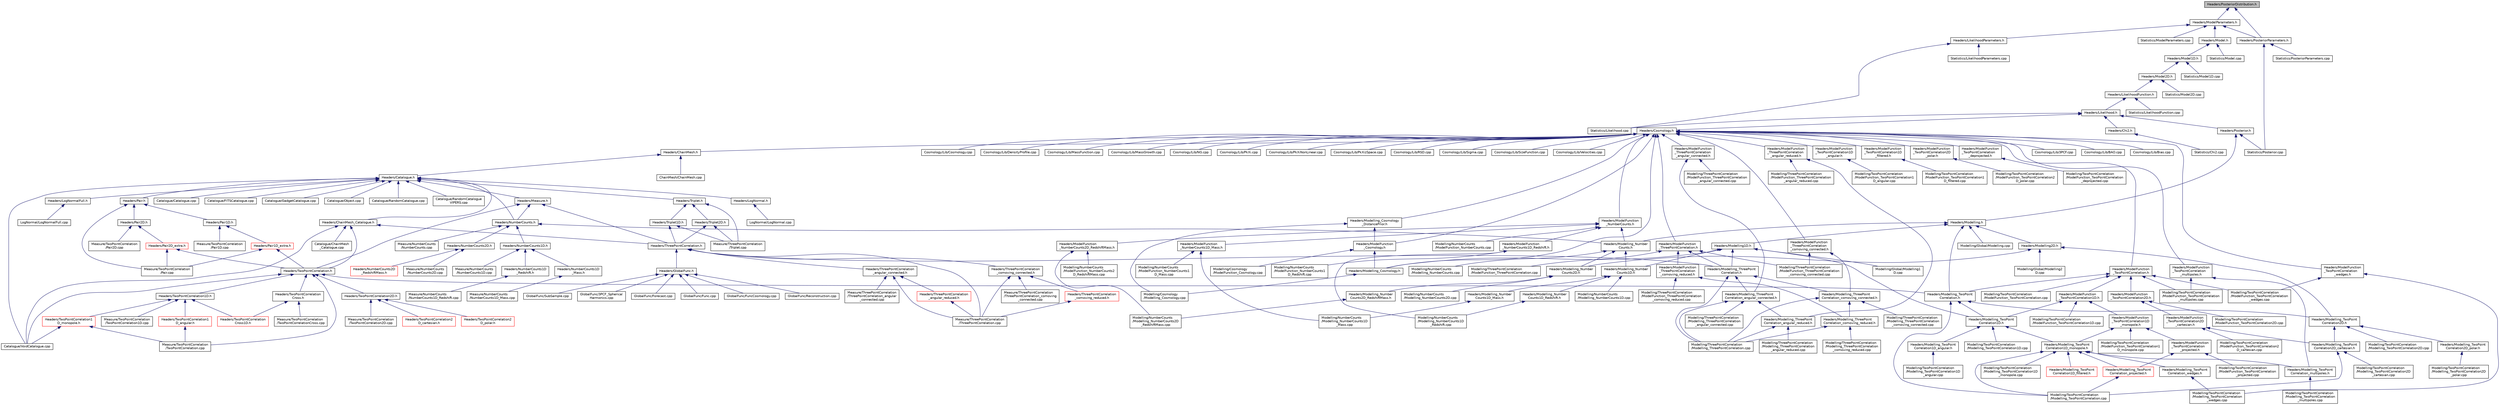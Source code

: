 digraph "Headers/PosteriorDistribution.h"
{
  edge [fontname="Helvetica",fontsize="10",labelfontname="Helvetica",labelfontsize="10"];
  node [fontname="Helvetica",fontsize="10",shape=record];
  Node38 [label="Headers/PosteriorDistribution.h",height=0.2,width=0.4,color="black", fillcolor="grey75", style="filled", fontcolor="black"];
  Node38 -> Node39 [dir="back",color="midnightblue",fontsize="10",style="solid",fontname="Helvetica"];
  Node39 [label="Headers/ModelParameters.h",height=0.2,width=0.4,color="black", fillcolor="white", style="filled",URL="$dc/d6a/ModelParameters_8h.html",tooltip="The class ModelParameters. "];
  Node39 -> Node40 [dir="back",color="midnightblue",fontsize="10",style="solid",fontname="Helvetica"];
  Node40 [label="Headers/Model.h",height=0.2,width=0.4,color="black", fillcolor="white", style="filled",URL="$d3/d5a/Model_8h.html",tooltip="The class Model. "];
  Node40 -> Node41 [dir="back",color="midnightblue",fontsize="10",style="solid",fontname="Helvetica"];
  Node41 [label="Headers/Model1D.h",height=0.2,width=0.4,color="black", fillcolor="white", style="filled",URL="$d9/d12/Model1D_8h.html",tooltip="The class Model1D. "];
  Node41 -> Node42 [dir="back",color="midnightblue",fontsize="10",style="solid",fontname="Helvetica"];
  Node42 [label="Headers/Model2D.h",height=0.2,width=0.4,color="black", fillcolor="white", style="filled",URL="$d7/de6/Model2D_8h.html",tooltip="The class Model2D. "];
  Node42 -> Node43 [dir="back",color="midnightblue",fontsize="10",style="solid",fontname="Helvetica"];
  Node43 [label="Headers/LikelihoodFunction.h",height=0.2,width=0.4,color="black", fillcolor="white", style="filled",URL="$dd/ded/LikelihoodFunction_8h.html",tooltip="Likelihood function. "];
  Node43 -> Node44 [dir="back",color="midnightblue",fontsize="10",style="solid",fontname="Helvetica"];
  Node44 [label="Headers/Likelihood.h",height=0.2,width=0.4,color="black", fillcolor="white", style="filled",URL="$db/dd8/Likelihood_8h.html",tooltip="The class Likelihood. "];
  Node44 -> Node45 [dir="back",color="midnightblue",fontsize="10",style="solid",fontname="Helvetica"];
  Node45 [label="Headers/Cosmology.h",height=0.2,width=0.4,color="black", fillcolor="white", style="filled",URL="$da/dd2/Cosmology_8h.html",tooltip="The class Cosmology. "];
  Node45 -> Node46 [dir="back",color="midnightblue",fontsize="10",style="solid",fontname="Helvetica"];
  Node46 [label="Cosmology/Lib/3PCF.cpp",height=0.2,width=0.4,color="black", fillcolor="white", style="filled",URL="$d4/d2d/3PCF_8cpp.html",tooltip="Methods of the class Cosmology used to model two-point statistics. "];
  Node45 -> Node47 [dir="back",color="midnightblue",fontsize="10",style="solid",fontname="Helvetica"];
  Node47 [label="Cosmology/Lib/BAO.cpp",height=0.2,width=0.4,color="black", fillcolor="white", style="filled",URL="$de/d2d/BAO_8cpp.html",tooltip="Methods of the class Cosmology used to model the BAO. "];
  Node45 -> Node48 [dir="back",color="midnightblue",fontsize="10",style="solid",fontname="Helvetica"];
  Node48 [label="Cosmology/Lib/Bias.cpp",height=0.2,width=0.4,color="black", fillcolor="white", style="filled",URL="$d1/ddc/Bias_8cpp.html",tooltip="Methods of the class Cosmology used to model the bias. "];
  Node45 -> Node49 [dir="back",color="midnightblue",fontsize="10",style="solid",fontname="Helvetica"];
  Node49 [label="Cosmology/Lib/Cosmology.cpp",height=0.2,width=0.4,color="black", fillcolor="white", style="filled",URL="$d1/d67/Cosmology_8cpp.html",tooltip="Generic methods of the class Cosmology. "];
  Node45 -> Node50 [dir="back",color="midnightblue",fontsize="10",style="solid",fontname="Helvetica"];
  Node50 [label="Cosmology/Lib/DensityProfile.cpp",height=0.2,width=0.4,color="black", fillcolor="white", style="filled",URL="$d2/d42/DensityProfile_8cpp.html",tooltip="Methods of the class Cosmology used to model the halo density profile. "];
  Node45 -> Node51 [dir="back",color="midnightblue",fontsize="10",style="solid",fontname="Helvetica"];
  Node51 [label="Cosmology/Lib/MassFunction.cpp",height=0.2,width=0.4,color="black", fillcolor="white", style="filled",URL="$d8/d15/MassFunction_8cpp.html",tooltip="Methods of the class Cosmology used to model the mass function. "];
  Node45 -> Node52 [dir="back",color="midnightblue",fontsize="10",style="solid",fontname="Helvetica"];
  Node52 [label="Cosmology/Lib/MassGrowth.cpp",height=0.2,width=0.4,color="black", fillcolor="white", style="filled",URL="$d5/d53/MassGrowth_8cpp.html",tooltip="Methods of the class Cosmology used to model the cosmic mass accretion history. "];
  Node45 -> Node53 [dir="back",color="midnightblue",fontsize="10",style="solid",fontname="Helvetica"];
  Node53 [label="Cosmology/Lib/NG.cpp",height=0.2,width=0.4,color="black", fillcolor="white", style="filled",URL="$d8/df0/NG_8cpp.html",tooltip="Methods of the class Cosmology for cosmologies with primordial non-Gaussianity. "];
  Node45 -> Node54 [dir="back",color="midnightblue",fontsize="10",style="solid",fontname="Helvetica"];
  Node54 [label="Cosmology/Lib/PkXi.cpp",height=0.2,width=0.4,color="black", fillcolor="white", style="filled",URL="$d1/deb/PkXi_8cpp.html",tooltip="Methods of the class Cosmology used to model two-point statistics. "];
  Node45 -> Node55 [dir="back",color="midnightblue",fontsize="10",style="solid",fontname="Helvetica"];
  Node55 [label="Cosmology/Lib/PkXiNonLinear.cpp",height=0.2,width=0.4,color="black", fillcolor="white", style="filled",URL="$da/db2/PkXiNonLinear_8cpp.html",tooltip="Methods of the class Cosmology used to model two-point statistics. "];
  Node45 -> Node56 [dir="back",color="midnightblue",fontsize="10",style="solid",fontname="Helvetica"];
  Node56 [label="Cosmology/Lib/PkXizSpace.cpp",height=0.2,width=0.4,color="black", fillcolor="white", style="filled",URL="$d6/dc2/PkXizSpace_8cpp.html",tooltip="Methods of the class Cosmology used to model two-point statistics in redshift-space. "];
  Node45 -> Node57 [dir="back",color="midnightblue",fontsize="10",style="solid",fontname="Helvetica"];
  Node57 [label="Cosmology/Lib/RSD.cpp",height=0.2,width=0.4,color="black", fillcolor="white", style="filled",URL="$da/d5e/RSD_8cpp.html",tooltip="Methods of the class Cosmology used to model redshift-space distortions. "];
  Node45 -> Node58 [dir="back",color="midnightblue",fontsize="10",style="solid",fontname="Helvetica"];
  Node58 [label="Cosmology/Lib/Sigma.cpp",height=0.2,width=0.4,color="black", fillcolor="white", style="filled",URL="$d0/dcf/Sigma_8cpp.html",tooltip="Methods of the class Cosmology used to model the amplitude of the matter power spectrum. "];
  Node45 -> Node59 [dir="back",color="midnightblue",fontsize="10",style="solid",fontname="Helvetica"];
  Node59 [label="Cosmology/Lib/SizeFunction.cpp",height=0.2,width=0.4,color="black", fillcolor="white", style="filled",URL="$da/d1b/SizeFunction_8cpp.html",tooltip="Methods of the class Cosmology used to model the mass function. "];
  Node45 -> Node60 [dir="back",color="midnightblue",fontsize="10",style="solid",fontname="Helvetica"];
  Node60 [label="Cosmology/Lib/Velocities.cpp",height=0.2,width=0.4,color="black", fillcolor="white", style="filled",URL="$dc/d5d/Velocities_8cpp.html",tooltip="Methods of the class Cosmology used to model the peculiar velocities. "];
  Node45 -> Node61 [dir="back",color="midnightblue",fontsize="10",style="solid",fontname="Helvetica"];
  Node61 [label="Headers/ChainMesh.h",height=0.2,width=0.4,color="black", fillcolor="white", style="filled",URL="$d9/d73/ChainMesh_8h.html",tooltip="Implementation of the chain-mesh data structure. "];
  Node61 -> Node62 [dir="back",color="midnightblue",fontsize="10",style="solid",fontname="Helvetica"];
  Node62 [label="ChainMesh/ChainMesh.cpp",height=0.2,width=0.4,color="black", fillcolor="white", style="filled",URL="$db/d01/ChainMesh_8cpp.html",tooltip="Methods of the class ChainMesh. "];
  Node61 -> Node63 [dir="back",color="midnightblue",fontsize="10",style="solid",fontname="Helvetica"];
  Node63 [label="Headers/Catalogue.h",height=0.2,width=0.4,color="black", fillcolor="white", style="filled",URL="$d7/d9f/Catalogue_8h.html",tooltip="The class Catalogue. "];
  Node63 -> Node64 [dir="back",color="midnightblue",fontsize="10",style="solid",fontname="Helvetica"];
  Node64 [label="Catalogue/Catalogue.cpp",height=0.2,width=0.4,color="black", fillcolor="white", style="filled",URL="$db/d43/Catalogue_8cpp.html",tooltip="Methods of the class Catalogue. "];
  Node63 -> Node65 [dir="back",color="midnightblue",fontsize="10",style="solid",fontname="Helvetica"];
  Node65 [label="Catalogue/FITSCatalogue.cpp",height=0.2,width=0.4,color="black", fillcolor="white", style="filled",URL="$da/d74/FITSCatalogue_8cpp.html",tooltip="Methods of the class Catalogue to construct catalogues from FITS files. "];
  Node63 -> Node66 [dir="back",color="midnightblue",fontsize="10",style="solid",fontname="Helvetica"];
  Node66 [label="Catalogue/GadgetCatalogue.cpp",height=0.2,width=0.4,color="black", fillcolor="white", style="filled",URL="$da/d46/GadgetCatalogue_8cpp.html",tooltip="Methods of the class Catalogue to construct catalogues. "];
  Node63 -> Node67 [dir="back",color="midnightblue",fontsize="10",style="solid",fontname="Helvetica"];
  Node67 [label="Catalogue/Object.cpp",height=0.2,width=0.4,color="black", fillcolor="white", style="filled",URL="$de/d4f/Object_8cpp.html",tooltip="Methods of the class Object. "];
  Node63 -> Node68 [dir="back",color="midnightblue",fontsize="10",style="solid",fontname="Helvetica"];
  Node68 [label="Catalogue/RandomCatalogue.cpp",height=0.2,width=0.4,color="black", fillcolor="white", style="filled",URL="$d9/dd6/RandomCatalogue_8cpp.html",tooltip="Methods of the class Catalogue to construct random catalogues. "];
  Node63 -> Node69 [dir="back",color="midnightblue",fontsize="10",style="solid",fontname="Helvetica"];
  Node69 [label="Catalogue/RandomCatalogue\lVIPERS.cpp",height=0.2,width=0.4,color="black", fillcolor="white", style="filled",URL="$de/d71/RandomCatalogueVIPERS_8cpp.html",tooltip="Methods of the class Catalogue to construct random catalogues for VIPERS. "];
  Node63 -> Node70 [dir="back",color="midnightblue",fontsize="10",style="solid",fontname="Helvetica"];
  Node70 [label="Catalogue/VoidCatalogue.cpp",height=0.2,width=0.4,color="black", fillcolor="white", style="filled",URL="$db/db6/VoidCatalogue_8cpp.html",tooltip="Methods of the class Catalogue to construct Void catalogues. "];
  Node63 -> Node71 [dir="back",color="midnightblue",fontsize="10",style="solid",fontname="Helvetica"];
  Node71 [label="Headers/ChainMesh_Catalogue.h",height=0.2,width=0.4,color="black", fillcolor="white", style="filled",URL="$dc/d5e/ChainMesh__Catalogue_8h.html",tooltip="Implementation of the chain-mesh data structure. "];
  Node71 -> Node72 [dir="back",color="midnightblue",fontsize="10",style="solid",fontname="Helvetica"];
  Node72 [label="Catalogue/ChainMesh\l_Catalogue.cpp",height=0.2,width=0.4,color="black", fillcolor="white", style="filled",URL="$dc/dde/ChainMesh__Catalogue_8cpp.html",tooltip="Methods of the class ChainMesh_Catalogue. "];
  Node71 -> Node70 [dir="back",color="midnightblue",fontsize="10",style="solid",fontname="Helvetica"];
  Node71 -> Node73 [dir="back",color="midnightblue",fontsize="10",style="solid",fontname="Helvetica"];
  Node73 [label="Headers/ThreePointCorrelation.h",height=0.2,width=0.4,color="black", fillcolor="white", style="filled",URL="$de/d7d/ThreePointCorrelation_8h.html",tooltip="The class ThreePointCorrelation. "];
  Node73 -> Node74 [dir="back",color="midnightblue",fontsize="10",style="solid",fontname="Helvetica"];
  Node74 [label="Headers/GlobalFunc.h",height=0.2,width=0.4,color="black", fillcolor="white", style="filled",URL="$d2/d5c/GlobalFunc_8h.html",tooltip="Generic functions that use one or more classes of the CosmoBolognaLib. "];
  Node74 -> Node75 [dir="back",color="midnightblue",fontsize="10",style="solid",fontname="Helvetica"];
  Node75 [label="GlobalFunc/3PCF_Spherical\lHarmonics.cpp",height=0.2,width=0.4,color="black", fillcolor="white", style="filled",URL="$d7/d70/3PCF__SphericalHarmonics_8cpp.html",tooltip="Temporary function to compute the 3pcf following Slepian, Eisenstein 2015. "];
  Node74 -> Node76 [dir="back",color="midnightblue",fontsize="10",style="solid",fontname="Helvetica"];
  Node76 [label="GlobalFunc/Forecast.cpp",height=0.2,width=0.4,color="black", fillcolor="white", style="filled",URL="$d2/d22/Forecast_8cpp.html",tooltip="Functions to generate mock 2PCF/3PCF signal and provide forecasts. "];
  Node74 -> Node77 [dir="back",color="midnightblue",fontsize="10",style="solid",fontname="Helvetica"];
  Node77 [label="GlobalFunc/Func.cpp",height=0.2,width=0.4,color="black", fillcolor="white", style="filled",URL="$d2/dae/GlobalFunc_2Func_8cpp.html",tooltip="Generic functions that use one or more classes of the CosmoBolognaLib. "];
  Node74 -> Node78 [dir="back",color="midnightblue",fontsize="10",style="solid",fontname="Helvetica"];
  Node78 [label="GlobalFunc/FuncCosmology.cpp",height=0.2,width=0.4,color="black", fillcolor="white", style="filled",URL="$d3/d84/FuncCosmology_8cpp.html",tooltip="Generic functions that use the class Cosmology. "];
  Node74 -> Node79 [dir="back",color="midnightblue",fontsize="10",style="solid",fontname="Helvetica"];
  Node79 [label="GlobalFunc/Reconstruction.cpp",height=0.2,width=0.4,color="black", fillcolor="white", style="filled",URL="$d1/d1f/Reconstruction_8cpp.html",tooltip="Functions to compute displacement for the reconstructed density field of a collection of points..."];
  Node74 -> Node80 [dir="back",color="midnightblue",fontsize="10",style="solid",fontname="Helvetica"];
  Node80 [label="GlobalFunc/SubSample.cpp",height=0.2,width=0.4,color="black", fillcolor="white", style="filled",URL="$db/d1c/SubSample_8cpp.html",tooltip="Functions for dividing a catalogue in sub-samples. "];
  Node73 -> Node81 [dir="back",color="midnightblue",fontsize="10",style="solid",fontname="Helvetica"];
  Node81 [label="Headers/Modelling_ThreePoint\lCorrelation.h",height=0.2,width=0.4,color="black", fillcolor="white", style="filled",URL="$d0/dd4/Modelling__ThreePointCorrelation_8h.html",tooltip="The class Modelling_ThreePointCorrelation. "];
  Node81 -> Node82 [dir="back",color="midnightblue",fontsize="10",style="solid",fontname="Helvetica"];
  Node82 [label="Headers/Modelling_ThreePoint\lCorrelation_angular_connected.h",height=0.2,width=0.4,color="black", fillcolor="white", style="filled",URL="$dc/d7c/Modelling__ThreePointCorrelation__angular__connected_8h.html",tooltip="The class Modelling_ThreePointCorrelation_angular_connected. "];
  Node82 -> Node83 [dir="back",color="midnightblue",fontsize="10",style="solid",fontname="Helvetica"];
  Node83 [label="Headers/Modelling_ThreePoint\lCorrelation_angular_reduced.h",height=0.2,width=0.4,color="black", fillcolor="white", style="filled",URL="$d5/d0a/Modelling__ThreePointCorrelation__angular__reduced_8h.html",tooltip="The class Modelling_ThreePointCorrelation_angular_reduced. "];
  Node83 -> Node84 [dir="back",color="midnightblue",fontsize="10",style="solid",fontname="Helvetica"];
  Node84 [label="Modelling/ThreePointCorrelation\l/Modelling_ThreePointCorrelation.cpp",height=0.2,width=0.4,color="black", fillcolor="white", style="filled",URL="$d6/d4c/Modelling__ThreePointCorrelation_8cpp.html",tooltip="Methods of the class Modelling_ThreePointCorrelation, used to model three-point correlation functions..."];
  Node83 -> Node85 [dir="back",color="midnightblue",fontsize="10",style="solid",fontname="Helvetica"];
  Node85 [label="Modelling/ThreePointCorrelation\l/Modelling_ThreePointCorrelation\l_angular_reduced.cpp",height=0.2,width=0.4,color="black", fillcolor="white", style="filled",URL="$d9/d68/Modelling__ThreePointCorrelation__angular__reduced_8cpp.html",tooltip="Methods of the class Modelling_ThreePointCorrelation_angular_reduced. "];
  Node82 -> Node84 [dir="back",color="midnightblue",fontsize="10",style="solid",fontname="Helvetica"];
  Node82 -> Node86 [dir="back",color="midnightblue",fontsize="10",style="solid",fontname="Helvetica"];
  Node86 [label="Modelling/ThreePointCorrelation\l/Modelling_ThreePointCorrelation\l_angular_connected.cpp",height=0.2,width=0.4,color="black", fillcolor="white", style="filled",URL="$d5/d33/Modelling__ThreePointCorrelation__angular__connected_8cpp.html",tooltip="Methods of the class Modelling_ThreePointCorrelation_angular_connected. "];
  Node81 -> Node87 [dir="back",color="midnightblue",fontsize="10",style="solid",fontname="Helvetica"];
  Node87 [label="Headers/Modelling_ThreePoint\lCorrelation_comoving_connected.h",height=0.2,width=0.4,color="black", fillcolor="white", style="filled",URL="$d5/d13/Modelling__ThreePointCorrelation__comoving__connected_8h.html",tooltip="The class Modelling_ThreePointCorrelation_comoving_connected. "];
  Node87 -> Node88 [dir="back",color="midnightblue",fontsize="10",style="solid",fontname="Helvetica"];
  Node88 [label="Headers/Modelling_ThreePoint\lCorrelation_comoving_reduced.h",height=0.2,width=0.4,color="black", fillcolor="white", style="filled",URL="$da/d6c/Modelling__ThreePointCorrelation__comoving__reduced_8h.html",tooltip="The class Modelling_ThreePointCorrelation_comoving_reduced. "];
  Node88 -> Node84 [dir="back",color="midnightblue",fontsize="10",style="solid",fontname="Helvetica"];
  Node88 -> Node89 [dir="back",color="midnightblue",fontsize="10",style="solid",fontname="Helvetica"];
  Node89 [label="Modelling/ThreePointCorrelation\l/Modelling_ThreePointCorrelation\l_comoving_reduced.cpp",height=0.2,width=0.4,color="black", fillcolor="white", style="filled",URL="$df/d6a/Modelling__ThreePointCorrelation__comoving__reduced_8cpp.html",tooltip="Methods of the class Modelling_ThreePointCorrelation_comoving_reduced. "];
  Node87 -> Node84 [dir="back",color="midnightblue",fontsize="10",style="solid",fontname="Helvetica"];
  Node87 -> Node90 [dir="back",color="midnightblue",fontsize="10",style="solid",fontname="Helvetica"];
  Node90 [label="Modelling/ThreePointCorrelation\l/Modelling_ThreePointCorrelation\l_comoving_connected.cpp",height=0.2,width=0.4,color="black", fillcolor="white", style="filled",URL="$df/d0c/Modelling__ThreePointCorrelation__comoving__connected_8cpp.html",tooltip="Methods of the class Modelling_ThreePointCorrelation_comoving_connected. "];
  Node81 -> Node84 [dir="back",color="midnightblue",fontsize="10",style="solid",fontname="Helvetica"];
  Node73 -> Node91 [dir="back",color="midnightblue",fontsize="10",style="solid",fontname="Helvetica"];
  Node91 [label="Headers/ThreePointCorrelation\l_angular_connected.h",height=0.2,width=0.4,color="black", fillcolor="white", style="filled",URL="$d4/dd8/ThreePointCorrelation__angular__connected_8h.html",tooltip="The class ThreePointCorrelation_angular_connected. "];
  Node91 -> Node92 [dir="back",color="midnightblue",fontsize="10",style="solid",fontname="Helvetica"];
  Node92 [label="Headers/ThreePointCorrelation\l_angular_reduced.h",height=0.2,width=0.4,color="red", fillcolor="white", style="filled",URL="$dd/d97/ThreePointCorrelation__angular__reduced_8h.html",tooltip="The class ThreePointCorrelation_angular_reduced. "];
  Node92 -> Node93 [dir="back",color="midnightblue",fontsize="10",style="solid",fontname="Helvetica"];
  Node93 [label="Measure/ThreePointCorrelation\l/ThreePointCorrelation.cpp",height=0.2,width=0.4,color="black", fillcolor="white", style="filled",URL="$d5/db0/ThreePointCorrelation_8cpp.html",tooltip="Methods of the class ThreePointCorrelation used to measure the three-point correlation function..."];
  Node91 -> Node93 [dir="back",color="midnightblue",fontsize="10",style="solid",fontname="Helvetica"];
  Node91 -> Node95 [dir="back",color="midnightblue",fontsize="10",style="solid",fontname="Helvetica"];
  Node95 [label="Measure/ThreePointCorrelation\l/ThreePointCorrelation_angular\l_connected.cpp",height=0.2,width=0.4,color="black", fillcolor="white", style="filled",URL="$dc/d6e/ThreePointCorrelation__angular__connected_8cpp.html",tooltip="Methods of the class ThreePointCorrelation_angular_connected used to measure the connected three-poin..."];
  Node73 -> Node96 [dir="back",color="midnightblue",fontsize="10",style="solid",fontname="Helvetica"];
  Node96 [label="Headers/ThreePointCorrelation\l_comoving_connected.h",height=0.2,width=0.4,color="black", fillcolor="white", style="filled",URL="$dd/de3/ThreePointCorrelation__comoving__connected_8h.html",tooltip="The class ThreePointCorrelation_comoving_connected. "];
  Node96 -> Node97 [dir="back",color="midnightblue",fontsize="10",style="solid",fontname="Helvetica"];
  Node97 [label="Headers/ThreePointCorrelation\l_comoving_reduced.h",height=0.2,width=0.4,color="red", fillcolor="white", style="filled",URL="$d8/d2b/ThreePointCorrelation__comoving__reduced_8h.html",tooltip="The class ThreePointCorrelation_comoving_reduced. "];
  Node97 -> Node93 [dir="back",color="midnightblue",fontsize="10",style="solid",fontname="Helvetica"];
  Node96 -> Node93 [dir="back",color="midnightblue",fontsize="10",style="solid",fontname="Helvetica"];
  Node96 -> Node99 [dir="back",color="midnightblue",fontsize="10",style="solid",fontname="Helvetica"];
  Node99 [label="Measure/ThreePointCorrelation\l/ThreePointCorrelation_comoving\l_connected.cpp",height=0.2,width=0.4,color="black", fillcolor="white", style="filled",URL="$dd/dd3/ThreePointCorrelation__comoving__connected_8cpp.html",tooltip="Methods of the class ThreePointCorrelation_comoving_connected used to measure the connected three-poi..."];
  Node73 -> Node93 [dir="back",color="midnightblue",fontsize="10",style="solid",fontname="Helvetica"];
  Node71 -> Node100 [dir="back",color="midnightblue",fontsize="10",style="solid",fontname="Helvetica"];
  Node100 [label="Headers/TwoPointCorrelation.h",height=0.2,width=0.4,color="black", fillcolor="white", style="filled",URL="$d0/dd1/TwoPointCorrelation_8h.html",tooltip="The class TwoPointCorrelation. "];
  Node100 -> Node70 [dir="back",color="midnightblue",fontsize="10",style="solid",fontname="Helvetica"];
  Node100 -> Node101 [dir="back",color="midnightblue",fontsize="10",style="solid",fontname="Helvetica"];
  Node101 [label="Headers/Modelling_TwoPoint\lCorrelation.h",height=0.2,width=0.4,color="black", fillcolor="white", style="filled",URL="$df/d38/Modelling__TwoPointCorrelation_8h.html",tooltip="The class Modelling_TwoPointCorrelation. "];
  Node101 -> Node102 [dir="back",color="midnightblue",fontsize="10",style="solid",fontname="Helvetica"];
  Node102 [label="Headers/Modelling_TwoPoint\lCorrelation1D.h",height=0.2,width=0.4,color="black", fillcolor="white", style="filled",URL="$d5/d58/Modelling__TwoPointCorrelation1D_8h.html",tooltip="The class Modelling_TwoPointCorrelation1D. "];
  Node102 -> Node103 [dir="back",color="midnightblue",fontsize="10",style="solid",fontname="Helvetica"];
  Node103 [label="Headers/Modelling_TwoPoint\lCorrelation1D_angular.h",height=0.2,width=0.4,color="black", fillcolor="white", style="filled",URL="$db/dd2/Modelling__TwoPointCorrelation1D__angular_8h.html",tooltip="The class Modelling_TwoPointCorrelation1D_angular. "];
  Node103 -> Node104 [dir="back",color="midnightblue",fontsize="10",style="solid",fontname="Helvetica"];
  Node104 [label="Modelling/TwoPointCorrelation\l/Modelling_TwoPointCorrelation1D\l_angular.cpp",height=0.2,width=0.4,color="black", fillcolor="white", style="filled",URL="$dc/dbe/Modelling__TwoPointCorrelation1D__angular_8cpp.html",tooltip="Methods of the class Modelling_TwoPointCorrelation1D_angular. "];
  Node102 -> Node105 [dir="back",color="midnightblue",fontsize="10",style="solid",fontname="Helvetica"];
  Node105 [label="Headers/Modelling_TwoPoint\lCorrelation1D_monopole.h",height=0.2,width=0.4,color="black", fillcolor="white", style="filled",URL="$d2/d89/Modelling__TwoPointCorrelation1D__monopole_8h.html",tooltip="The class Modelling_TwoPointCorrelation1D_monopole. "];
  Node105 -> Node106 [dir="back",color="midnightblue",fontsize="10",style="solid",fontname="Helvetica"];
  Node106 [label="Headers/Modelling_TwoPoint\lCorrelation1D_filtered.h",height=0.2,width=0.4,color="red", fillcolor="white", style="filled",URL="$da/d43/Modelling__TwoPointCorrelation1D__filtered_8h.html",tooltip="The class Modelling_TwoPointCorrelation1D_filtered. "];
  Node105 -> Node108 [dir="back",color="midnightblue",fontsize="10",style="solid",fontname="Helvetica"];
  Node108 [label="Headers/Modelling_TwoPoint\lCorrelation_projected.h",height=0.2,width=0.4,color="red", fillcolor="white", style="filled",URL="$dc/d0c/Modelling__TwoPointCorrelation__projected_8h.html",tooltip="The class Modelling_TwoPointCorrelation_projected. "];
  Node108 -> Node110 [dir="back",color="midnightblue",fontsize="10",style="solid",fontname="Helvetica"];
  Node110 [label="Modelling/TwoPointCorrelation\l/Modelling_TwoPointCorrelation.cpp",height=0.2,width=0.4,color="black", fillcolor="white", style="filled",URL="$db/dd4/Modelling__TwoPointCorrelation_8cpp.html",tooltip="Methods of the class Modelling_TwoPointCorrelation. "];
  Node105 -> Node113 [dir="back",color="midnightblue",fontsize="10",style="solid",fontname="Helvetica"];
  Node113 [label="Headers/Modelling_TwoPoint\lCorrelation_multipoles.h",height=0.2,width=0.4,color="black", fillcolor="white", style="filled",URL="$db/d5d/Modelling__TwoPointCorrelation__multipoles_8h.html",tooltip="The class Modelling_TwoPointCorrelation_multipoles. "];
  Node113 -> Node114 [dir="back",color="midnightblue",fontsize="10",style="solid",fontname="Helvetica"];
  Node114 [label="Modelling/TwoPointCorrelation\l/Modelling_TwoPointCorrelation\l_multipoles.cpp",height=0.2,width=0.4,color="black", fillcolor="white", style="filled",URL="$d5/dc2/Modelling__TwoPointCorrelation__multipoles_8cpp.html",tooltip="Methods of the class Modelling_TwoPointCorrelation_multipoles. "];
  Node105 -> Node115 [dir="back",color="midnightblue",fontsize="10",style="solid",fontname="Helvetica"];
  Node115 [label="Headers/Modelling_TwoPoint\lCorrelation_wedges.h",height=0.2,width=0.4,color="black", fillcolor="white", style="filled",URL="$d1/d72/Modelling__TwoPointCorrelation__wedges_8h.html",tooltip="The class Modelling_TwoPointCorrelatoin_wedges. "];
  Node115 -> Node116 [dir="back",color="midnightblue",fontsize="10",style="solid",fontname="Helvetica"];
  Node116 [label="Modelling/TwoPointCorrelation\l/Modelling_TwoPointCorrelation\l_wedges.cpp",height=0.2,width=0.4,color="black", fillcolor="white", style="filled",URL="$d9/d93/Modelling__TwoPointCorrelation__wedges_8cpp.html",tooltip="Methods of the class Modelling_TwoPointCorrelation_wedges. "];
  Node105 -> Node110 [dir="back",color="midnightblue",fontsize="10",style="solid",fontname="Helvetica"];
  Node105 -> Node117 [dir="back",color="midnightblue",fontsize="10",style="solid",fontname="Helvetica"];
  Node117 [label="Modelling/TwoPointCorrelation\l/Modelling_TwoPointCorrelation1D\l_monopole.cpp",height=0.2,width=0.4,color="black", fillcolor="white", style="filled",URL="$d5/dae/Modelling__TwoPointCorrelation1D__monopole_8cpp.html",tooltip="Methods of the class Modelling_TwoPointCorrelation1D_monopole. "];
  Node102 -> Node118 [dir="back",color="midnightblue",fontsize="10",style="solid",fontname="Helvetica"];
  Node118 [label="Modelling/TwoPointCorrelation\l/Modelling_TwoPointCorrelation1D.cpp",height=0.2,width=0.4,color="black", fillcolor="white", style="filled",URL="$dd/d0f/Modelling__TwoPointCorrelation1D_8cpp.html",tooltip="Methods of the class Modelling_TwoPointCorrelation1D. "];
  Node101 -> Node119 [dir="back",color="midnightblue",fontsize="10",style="solid",fontname="Helvetica"];
  Node119 [label="Headers/Modelling_TwoPoint\lCorrelation2D.h",height=0.2,width=0.4,color="black", fillcolor="white", style="filled",URL="$d3/d8a/Modelling__TwoPointCorrelation2D_8h.html",tooltip="The class Modelling_TwoPointCorrelation2D. "];
  Node119 -> Node120 [dir="back",color="midnightblue",fontsize="10",style="solid",fontname="Helvetica"];
  Node120 [label="Headers/Modelling_TwoPoint\lCorrelation2D_cartesian.h",height=0.2,width=0.4,color="black", fillcolor="white", style="filled",URL="$dd/d97/Modelling__TwoPointCorrelation2D__cartesian_8h.html",tooltip="The class Modelling_TwoPointCorrelation2D_cartesian. "];
  Node120 -> Node110 [dir="back",color="midnightblue",fontsize="10",style="solid",fontname="Helvetica"];
  Node120 -> Node121 [dir="back",color="midnightblue",fontsize="10",style="solid",fontname="Helvetica"];
  Node121 [label="Modelling/TwoPointCorrelation\l/Modelling_TwoPointCorrelation2D\l_cartesian.cpp",height=0.2,width=0.4,color="black", fillcolor="white", style="filled",URL="$da/d42/Modelling__TwoPointCorrelation2D__cartesian_8cpp.html",tooltip="Methods of the class Modelling_TwoPointCorrelation_cartesian. "];
  Node119 -> Node122 [dir="back",color="midnightblue",fontsize="10",style="solid",fontname="Helvetica"];
  Node122 [label="Headers/Modelling_TwoPoint\lCorrelation2D_polar.h",height=0.2,width=0.4,color="black", fillcolor="white", style="filled",URL="$d0/d5f/Modelling__TwoPointCorrelation2D__polar_8h.html",tooltip="The class Modelling_TwoPointCorrelation2D_polar. "];
  Node122 -> Node123 [dir="back",color="midnightblue",fontsize="10",style="solid",fontname="Helvetica"];
  Node123 [label="Modelling/TwoPointCorrelation\l/Modelling_TwoPointCorrelation2D\l_polar.cpp",height=0.2,width=0.4,color="black", fillcolor="white", style="filled",URL="$d2/db3/Modelling__TwoPointCorrelation2D__polar_8cpp.html",tooltip="Methods of the class Modelling_TwoPointCorrelation2D_polar. "];
  Node119 -> Node124 [dir="back",color="midnightblue",fontsize="10",style="solid",fontname="Helvetica"];
  Node124 [label="Modelling/TwoPointCorrelation\l/Modelling_TwoPointCorrelation2D.cpp",height=0.2,width=0.4,color="black", fillcolor="white", style="filled",URL="$d4/d7b/Modelling__TwoPointCorrelation2D_8cpp.html",tooltip="Methods of the class Modelling_TwoPointCorrelation2D. "];
  Node101 -> Node110 [dir="back",color="midnightblue",fontsize="10",style="solid",fontname="Helvetica"];
  Node100 -> Node125 [dir="back",color="midnightblue",fontsize="10",style="solid",fontname="Helvetica"];
  Node125 [label="Headers/TwoPointCorrelation1D.h",height=0.2,width=0.4,color="black", fillcolor="white", style="filled",URL="$df/dc1/TwoPointCorrelation1D_8h.html",tooltip="The class TwoPointCorrelation1D. "];
  Node125 -> Node126 [dir="back",color="midnightblue",fontsize="10",style="solid",fontname="Helvetica"];
  Node126 [label="Headers/TwoPointCorrelation1\lD_angular.h",height=0.2,width=0.4,color="red", fillcolor="white", style="filled",URL="$d7/d9c/TwoPointCorrelation1D__angular_8h.html",tooltip="The class TwoPointCorrelation1D_angular. "];
  Node126 -> Node129 [dir="back",color="midnightblue",fontsize="10",style="solid",fontname="Helvetica"];
  Node129 [label="Measure/TwoPointCorrelation\l/TwoPointCorrelation.cpp",height=0.2,width=0.4,color="black", fillcolor="white", style="filled",URL="$d1/df0/TwoPointCorrelation_8cpp.html",tooltip="Methods of the class TwoPointCorrelation. "];
  Node125 -> Node131 [dir="back",color="midnightblue",fontsize="10",style="solid",fontname="Helvetica"];
  Node131 [label="Headers/TwoPointCorrelation1\lD_monopole.h",height=0.2,width=0.4,color="red", fillcolor="white", style="filled",URL="$dc/d46/TwoPointCorrelation1D__monopole_8h.html",tooltip="The class TwoPointCorrelation1D_monopole. "];
  Node131 -> Node70 [dir="back",color="midnightblue",fontsize="10",style="solid",fontname="Helvetica"];
  Node131 -> Node129 [dir="back",color="midnightblue",fontsize="10",style="solid",fontname="Helvetica"];
  Node125 -> Node139 [dir="back",color="midnightblue",fontsize="10",style="solid",fontname="Helvetica"];
  Node139 [label="Headers/TwoPointCorrelation\lCross1D.h",height=0.2,width=0.4,color="red", fillcolor="white", style="filled",URL="$da/d97/TwoPointCorrelationCross1D_8h.html",tooltip="The class TwoPointCorrelationCross1D. "];
  Node125 -> Node141 [dir="back",color="midnightblue",fontsize="10",style="solid",fontname="Helvetica"];
  Node141 [label="Measure/TwoPointCorrelation\l/TwoPointCorrelation1D.cpp",height=0.2,width=0.4,color="black", fillcolor="white", style="filled",URL="$dc/de9/TwoPointCorrelation1D_8cpp.html",tooltip="Methods of the class TwoPointCorrelation1D used to measure the monopole of the two-point correlation ..."];
  Node100 -> Node142 [dir="back",color="midnightblue",fontsize="10",style="solid",fontname="Helvetica"];
  Node142 [label="Headers/TwoPointCorrelation2D.h",height=0.2,width=0.4,color="black", fillcolor="white", style="filled",URL="$d0/d3e/TwoPointCorrelation2D_8h.html",tooltip="The class TwoPointCorrelation2D. "];
  Node142 -> Node143 [dir="back",color="midnightblue",fontsize="10",style="solid",fontname="Helvetica"];
  Node143 [label="Headers/TwoPointCorrelation2\lD_cartesian.h",height=0.2,width=0.4,color="red", fillcolor="white", style="filled",URL="$d7/ddd/TwoPointCorrelation2D__cartesian_8h.html",tooltip="The class TwoPointCorrelation2D_cartesian. "];
  Node142 -> Node149 [dir="back",color="midnightblue",fontsize="10",style="solid",fontname="Helvetica"];
  Node149 [label="Headers/TwoPointCorrelation2\lD_polar.h",height=0.2,width=0.4,color="red", fillcolor="white", style="filled",URL="$d3/dc2/TwoPointCorrelation2D__polar_8h.html",tooltip="The class TwoPointCorrelation2D_polar. "];
  Node142 -> Node155 [dir="back",color="midnightblue",fontsize="10",style="solid",fontname="Helvetica"];
  Node155 [label="Measure/TwoPointCorrelation\l/TwoPointCorrelation2D.cpp",height=0.2,width=0.4,color="black", fillcolor="white", style="filled",URL="$de/d3e/TwoPointCorrelation2D_8cpp.html",tooltip="Methods of the class TwoPointCorrelation2D used to measure the monopole of the two-point correlation ..."];
  Node100 -> Node156 [dir="back",color="midnightblue",fontsize="10",style="solid",fontname="Helvetica"];
  Node156 [label="Headers/TwoPointCorrelation\lCross.h",height=0.2,width=0.4,color="black", fillcolor="white", style="filled",URL="$d9/dea/TwoPointCorrelationCross_8h.html",tooltip="The class TwoPointCorrelationCross. "];
  Node156 -> Node139 [dir="back",color="midnightblue",fontsize="10",style="solid",fontname="Helvetica"];
  Node156 -> Node157 [dir="back",color="midnightblue",fontsize="10",style="solid",fontname="Helvetica"];
  Node157 [label="Measure/TwoPointCorrelation\l/TwoPointCorrelationCross.cpp",height=0.2,width=0.4,color="black", fillcolor="white", style="filled",URL="$d0/d4c/TwoPointCorrelationCross_8cpp.html",tooltip="Methods of the class TwoPointCorrelationCross. "];
  Node100 -> Node129 [dir="back",color="midnightblue",fontsize="10",style="solid",fontname="Helvetica"];
  Node63 -> Node158 [dir="back",color="midnightblue",fontsize="10",style="solid",fontname="Helvetica"];
  Node158 [label="Headers/Measure.h",height=0.2,width=0.4,color="black", fillcolor="white", style="filled",URL="$d0/d3d/Measure_8h.html",tooltip="The class Measure. "];
  Node158 -> Node73 [dir="back",color="midnightblue",fontsize="10",style="solid",fontname="Helvetica"];
  Node158 -> Node159 [dir="back",color="midnightblue",fontsize="10",style="solid",fontname="Helvetica"];
  Node159 [label="Headers/NumberCounts.h",height=0.2,width=0.4,color="black", fillcolor="white", style="filled",URL="$d5/d38/NumberCounts_8h.html",tooltip="The class NumberCounts. "];
  Node159 -> Node160 [dir="back",color="midnightblue",fontsize="10",style="solid",fontname="Helvetica"];
  Node160 [label="Headers/Modelling_Number\lCounts.h",height=0.2,width=0.4,color="black", fillcolor="white", style="filled",URL="$d3/de8/Modelling__NumberCounts_8h.html",tooltip="The class Modelling_NumberCounts. "];
  Node160 -> Node161 [dir="back",color="midnightblue",fontsize="10",style="solid",fontname="Helvetica"];
  Node161 [label="Headers/Modelling_Number\lCounts1D.h",height=0.2,width=0.4,color="black", fillcolor="white", style="filled",URL="$d6/d8f/Modelling__NumberCounts1D_8h.html",tooltip="The class Modelling_NumberCounts1D. "];
  Node161 -> Node162 [dir="back",color="midnightblue",fontsize="10",style="solid",fontname="Helvetica"];
  Node162 [label="Headers/Modelling_Number\lCounts1D_Mass.h",height=0.2,width=0.4,color="black", fillcolor="white", style="filled",URL="$d3/d6c/Modelling__NumberCounts1D__Mass_8h.html",tooltip="The class Modelling_NumberCounts1D_Mass. "];
  Node162 -> Node163 [dir="back",color="midnightblue",fontsize="10",style="solid",fontname="Helvetica"];
  Node163 [label="Modelling/NumberCounts\l/Modelling_NumberCounts1D\l_Mass.cpp",height=0.2,width=0.4,color="black", fillcolor="white", style="filled",URL="$dd/d97/Modelling__NumberCounts1D__Mass_8cpp.html",tooltip="Methods of the class Modelling_NumberCounts1D_Mass. "];
  Node161 -> Node164 [dir="back",color="midnightblue",fontsize="10",style="solid",fontname="Helvetica"];
  Node164 [label="Headers/Modelling_Number\lCounts1D_Redshift.h",height=0.2,width=0.4,color="black", fillcolor="white", style="filled",URL="$da/d3c/Modelling__NumberCounts1D__Redshift_8h.html",tooltip="The class Modelling_NumberCounts1D_Redshift. "];
  Node164 -> Node165 [dir="back",color="midnightblue",fontsize="10",style="solid",fontname="Helvetica"];
  Node165 [label="Modelling/NumberCounts\l/Modelling_NumberCounts1D\l_Redshift.cpp",height=0.2,width=0.4,color="black", fillcolor="white", style="filled",URL="$df/d6c/Modelling__NumberCounts1D__Redshift_8cpp.html",tooltip="Methods of the class Modelling_NumberCounts1D_Redshift. "];
  Node161 -> Node166 [dir="back",color="midnightblue",fontsize="10",style="solid",fontname="Helvetica"];
  Node166 [label="Modelling/NumberCounts\l/Modelling_NumberCounts1D.cpp",height=0.2,width=0.4,color="black", fillcolor="white", style="filled",URL="$d5/dd4/Modelling__NumberCounts1D_8cpp.html",tooltip="Methods of the class Modelling_NumberCounts1D. "];
  Node160 -> Node167 [dir="back",color="midnightblue",fontsize="10",style="solid",fontname="Helvetica"];
  Node167 [label="Headers/Modelling_Number\lCounts2D.h",height=0.2,width=0.4,color="black", fillcolor="white", style="filled",URL="$d1/d18/Modelling__NumberCounts2D_8h.html",tooltip="The class Modelling_NumberCounts2D. "];
  Node167 -> Node168 [dir="back",color="midnightblue",fontsize="10",style="solid",fontname="Helvetica"];
  Node168 [label="Headers/Modelling_Number\lCounts2D_RedshiftMass.h",height=0.2,width=0.4,color="black", fillcolor="white", style="filled",URL="$de/db9/Modelling__NumberCounts2D__RedshiftMass_8h.html",tooltip="The class Modelling_NumberCounts2D_RedshiftMass. "];
  Node168 -> Node169 [dir="back",color="midnightblue",fontsize="10",style="solid",fontname="Helvetica"];
  Node169 [label="Modelling/NumberCounts\l/Modelling_NumberCounts2D\l_RedshiftMass.cpp",height=0.2,width=0.4,color="black", fillcolor="white", style="filled",URL="$dd/dba/Modelling__NumberCounts2D__RedshiftMass_8cpp.html",tooltip="Methods of the class Modelling_NumberCounts2D_RedshiftMass. "];
  Node167 -> Node170 [dir="back",color="midnightblue",fontsize="10",style="solid",fontname="Helvetica"];
  Node170 [label="Modelling/NumberCounts\l/Modelling_NumberCounts2D.cpp",height=0.2,width=0.4,color="black", fillcolor="white", style="filled",URL="$d7/d30/Modelling__NumberCounts2D_8cpp.html",tooltip="Methods of the class Modelling_NumberCounts2D. "];
  Node160 -> Node171 [dir="back",color="midnightblue",fontsize="10",style="solid",fontname="Helvetica"];
  Node171 [label="Modelling/NumberCounts\l/Modelling_NumberCounts.cpp",height=0.2,width=0.4,color="black", fillcolor="white", style="filled",URL="$dc/d1b/Modelling__NumberCounts_8cpp.html",tooltip="Methods of the class Modelling_NumberCounts. "];
  Node159 -> Node172 [dir="back",color="midnightblue",fontsize="10",style="solid",fontname="Helvetica"];
  Node172 [label="Headers/NumberCounts1D.h",height=0.2,width=0.4,color="black", fillcolor="white", style="filled",URL="$d6/dec/NumberCounts1D_8h.html",tooltip="The class NumberCounts1D. "];
  Node172 -> Node173 [dir="back",color="midnightblue",fontsize="10",style="solid",fontname="Helvetica"];
  Node173 [label="Headers/NumberCounts1D\l_Mass.h",height=0.2,width=0.4,color="black", fillcolor="white", style="filled",URL="$d8/d3a/NumberCounts1D__Mass_8h.html",tooltip="The class NumberCounts1D_Mass. "];
  Node173 -> Node174 [dir="back",color="midnightblue",fontsize="10",style="solid",fontname="Helvetica"];
  Node174 [label="Measure/NumberCounts\l/NumberCounts1D_Mass.cpp",height=0.2,width=0.4,color="black", fillcolor="white", style="filled",URL="$da/dfb/NumberCounts1D__Mass_8cpp.html",tooltip="Methods of the class NumberCounts1D_Mass. "];
  Node172 -> Node175 [dir="back",color="midnightblue",fontsize="10",style="solid",fontname="Helvetica"];
  Node175 [label="Headers/NumberCounts1D\l_Redshift.h",height=0.2,width=0.4,color="black", fillcolor="white", style="filled",URL="$db/d83/NumberCounts1D__Redshift_8h.html",tooltip="The class NumberCounts1D_Redshift. "];
  Node175 -> Node176 [dir="back",color="midnightblue",fontsize="10",style="solid",fontname="Helvetica"];
  Node176 [label="Measure/NumberCounts\l/NumberCounts1D_Redshift.cpp",height=0.2,width=0.4,color="black", fillcolor="white", style="filled",URL="$df/db9/NumberCounts1D__Redshift_8cpp.html",tooltip="Methods of the class NumberCounts1D_Redshift. "];
  Node172 -> Node177 [dir="back",color="midnightblue",fontsize="10",style="solid",fontname="Helvetica"];
  Node177 [label="Measure/NumberCounts\l/NumberCounts1D.cpp",height=0.2,width=0.4,color="black", fillcolor="white", style="filled",URL="$d0/d75/NumberCounts1D_8cpp.html",tooltip="Methods of the class NumberCounts1D. "];
  Node159 -> Node178 [dir="back",color="midnightblue",fontsize="10",style="solid",fontname="Helvetica"];
  Node178 [label="Headers/NumberCounts2D.h",height=0.2,width=0.4,color="black", fillcolor="white", style="filled",URL="$d2/ddf/NumberCounts2D_8h.html",tooltip="The class NumberCounts2D. "];
  Node178 -> Node179 [dir="back",color="midnightblue",fontsize="10",style="solid",fontname="Helvetica"];
  Node179 [label="Headers/NumberCounts2D\l_RedshiftMass.h",height=0.2,width=0.4,color="red", fillcolor="white", style="filled",URL="$d3/de3/NumberCounts2D__RedshiftMass_8h.html",tooltip="The class NumberCounts2D_RedshiftMass. "];
  Node178 -> Node181 [dir="back",color="midnightblue",fontsize="10",style="solid",fontname="Helvetica"];
  Node181 [label="Measure/NumberCounts\l/NumberCounts2D.cpp",height=0.2,width=0.4,color="black", fillcolor="white", style="filled",URL="$d1/d7d/NumberCounts2D_8cpp.html",tooltip="Methods of the class NumberCounts2D. "];
  Node159 -> Node182 [dir="back",color="midnightblue",fontsize="10",style="solid",fontname="Helvetica"];
  Node182 [label="Measure/NumberCounts\l/NumberCounts.cpp",height=0.2,width=0.4,color="black", fillcolor="white", style="filled",URL="$dd/d21/NumberCounts_8cpp.html",tooltip="Methods of the class NumberCounts. "];
  Node158 -> Node100 [dir="back",color="midnightblue",fontsize="10",style="solid",fontname="Helvetica"];
  Node63 -> Node183 [dir="back",color="midnightblue",fontsize="10",style="solid",fontname="Helvetica"];
  Node183 [label="Headers/Triplet.h",height=0.2,width=0.4,color="black", fillcolor="white", style="filled",URL="$dd/dcb/Triplet_8h.html",tooltip="The class Triplet. "];
  Node183 -> Node184 [dir="back",color="midnightblue",fontsize="10",style="solid",fontname="Helvetica"];
  Node184 [label="Headers/Triplet1D.h",height=0.2,width=0.4,color="black", fillcolor="white", style="filled",URL="$db/d1d/Triplet1D_8h.html",tooltip="The class Triplet1D. "];
  Node184 -> Node73 [dir="back",color="midnightblue",fontsize="10",style="solid",fontname="Helvetica"];
  Node184 -> Node185 [dir="back",color="midnightblue",fontsize="10",style="solid",fontname="Helvetica"];
  Node185 [label="Measure/ThreePointCorrelation\l/Triplet.cpp",height=0.2,width=0.4,color="black", fillcolor="white", style="filled",URL="$d2/d84/Triplet_8cpp.html",tooltip="Methods of the class Triplet. "];
  Node183 -> Node186 [dir="back",color="midnightblue",fontsize="10",style="solid",fontname="Helvetica"];
  Node186 [label="Headers/Triplet2D.h",height=0.2,width=0.4,color="black", fillcolor="white", style="filled",URL="$d9/d69/Triplet2D_8h.html",tooltip="The class Triplet2D. "];
  Node186 -> Node73 [dir="back",color="midnightblue",fontsize="10",style="solid",fontname="Helvetica"];
  Node186 -> Node185 [dir="back",color="midnightblue",fontsize="10",style="solid",fontname="Helvetica"];
  Node183 -> Node185 [dir="back",color="midnightblue",fontsize="10",style="solid",fontname="Helvetica"];
  Node63 -> Node187 [dir="back",color="midnightblue",fontsize="10",style="solid",fontname="Helvetica"];
  Node187 [label="Headers/LogNormal.h",height=0.2,width=0.4,color="black", fillcolor="white", style="filled",URL="$d0/de5/LogNormal_8h.html",tooltip="Implementation of the lognormal data structure. "];
  Node187 -> Node188 [dir="back",color="midnightblue",fontsize="10",style="solid",fontname="Helvetica"];
  Node188 [label="LogNormal/LogNormal.cpp",height=0.2,width=0.4,color="black", fillcolor="white", style="filled",URL="$d7/d63/LogNormal_8cpp.html",tooltip="Functions for the LogNormal data structure. "];
  Node63 -> Node189 [dir="back",color="midnightblue",fontsize="10",style="solid",fontname="Helvetica"];
  Node189 [label="Headers/LogNormalFull.h",height=0.2,width=0.4,color="black", fillcolor="white", style="filled",URL="$d0/d05/LogNormalFull_8h.html",tooltip="Implementation of the lognormal data structure. "];
  Node189 -> Node190 [dir="back",color="midnightblue",fontsize="10",style="solid",fontname="Helvetica"];
  Node190 [label="LogNormal/LogNormalFull.cpp",height=0.2,width=0.4,color="black", fillcolor="white", style="filled",URL="$d0/dc7/LogNormalFull_8cpp.html",tooltip="Functions for the LogNormalFull data structure. "];
  Node63 -> Node159 [dir="back",color="midnightblue",fontsize="10",style="solid",fontname="Helvetica"];
  Node63 -> Node191 [dir="back",color="midnightblue",fontsize="10",style="solid",fontname="Helvetica"];
  Node191 [label="Headers/Pair.h",height=0.2,width=0.4,color="black", fillcolor="white", style="filled",URL="$dc/dba/Pair_8h.html",tooltip="The class Pair. "];
  Node191 -> Node192 [dir="back",color="midnightblue",fontsize="10",style="solid",fontname="Helvetica"];
  Node192 [label="Headers/Pair1D.h",height=0.2,width=0.4,color="black", fillcolor="white", style="filled",URL="$d7/d64/Pair1D_8h.html",tooltip="The classes Pair1D*. "];
  Node192 -> Node193 [dir="back",color="midnightblue",fontsize="10",style="solid",fontname="Helvetica"];
  Node193 [label="Headers/Pair1D_extra.h",height=0.2,width=0.4,color="red", fillcolor="white", style="filled",URL="$d5/dca/Pair1D__extra_8h.html",tooltip="The classes Pair1D_extra*. "];
  Node193 -> Node100 [dir="back",color="midnightblue",fontsize="10",style="solid",fontname="Helvetica"];
  Node193 -> Node194 [dir="back",color="midnightblue",fontsize="10",style="solid",fontname="Helvetica"];
  Node194 [label="Measure/TwoPointCorrelation\l/Pair.cpp",height=0.2,width=0.4,color="black", fillcolor="white", style="filled",URL="$dc/dc5/Pair_8cpp.html",tooltip="Methods of the class Pair. "];
  Node192 -> Node196 [dir="back",color="midnightblue",fontsize="10",style="solid",fontname="Helvetica"];
  Node196 [label="Measure/TwoPointCorrelation\l/Pair1D.cpp",height=0.2,width=0.4,color="black", fillcolor="white", style="filled",URL="$df/d58/Pair1D_8cpp.html",tooltip="Methods of the classes Pair1D*. "];
  Node191 -> Node197 [dir="back",color="midnightblue",fontsize="10",style="solid",fontname="Helvetica"];
  Node197 [label="Headers/Pair2D.h",height=0.2,width=0.4,color="black", fillcolor="white", style="filled",URL="$d7/da7/Pair2D_8h.html",tooltip="The classes Pair2D*. "];
  Node197 -> Node198 [dir="back",color="midnightblue",fontsize="10",style="solid",fontname="Helvetica"];
  Node198 [label="Headers/Pair2D_extra.h",height=0.2,width=0.4,color="red", fillcolor="white", style="filled",URL="$d8/d36/Pair2D__extra_8h.html",tooltip="The classes Pair2D_extra*. "];
  Node198 -> Node100 [dir="back",color="midnightblue",fontsize="10",style="solid",fontname="Helvetica"];
  Node198 -> Node194 [dir="back",color="midnightblue",fontsize="10",style="solid",fontname="Helvetica"];
  Node197 -> Node200 [dir="back",color="midnightblue",fontsize="10",style="solid",fontname="Helvetica"];
  Node200 [label="Measure/TwoPointCorrelation\l/Pair2D.cpp",height=0.2,width=0.4,color="black", fillcolor="white", style="filled",URL="$d3/d8f/Pair2D_8cpp.html",tooltip="Methods of the classes Pair2D*. "];
  Node191 -> Node194 [dir="back",color="midnightblue",fontsize="10",style="solid",fontname="Helvetica"];
  Node45 -> Node201 [dir="back",color="midnightblue",fontsize="10",style="solid",fontname="Helvetica"];
  Node201 [label="Headers/ModelFunction\l_Cosmology.h",height=0.2,width=0.4,color="black", fillcolor="white", style="filled",URL="$d0/de9/ModelFunction__Cosmology_8h.html",tooltip="Global functions to model two-point correlation functions of any type. "];
  Node201 -> Node202 [dir="back",color="midnightblue",fontsize="10",style="solid",fontname="Helvetica"];
  Node202 [label="Headers/Modelling_Cosmology.h",height=0.2,width=0.4,color="black", fillcolor="white", style="filled",URL="$dc/d47/Modelling__Cosmology_8h.html",tooltip="The class Modelling_Cosmology. "];
  Node202 -> Node203 [dir="back",color="midnightblue",fontsize="10",style="solid",fontname="Helvetica"];
  Node203 [label="Modelling/Cosmology\l/Modelling_Cosmology.cpp",height=0.2,width=0.4,color="black", fillcolor="white", style="filled",URL="$d5/d9a/Modelling__Cosmology_8cpp.html",tooltip="Methods of the class Modelling_Cosmology. "];
  Node201 -> Node204 [dir="back",color="midnightblue",fontsize="10",style="solid",fontname="Helvetica"];
  Node204 [label="Modelling/Cosmology\l/ModelFunction_Cosmology.cpp",height=0.2,width=0.4,color="black", fillcolor="white", style="filled",URL="$d9/d3f/ModelFunction__Cosmology_8cpp.html",tooltip="Global functions to model cosmological measurements. "];
  Node45 -> Node205 [dir="back",color="midnightblue",fontsize="10",style="solid",fontname="Helvetica"];
  Node205 [label="Headers/Modelling_Cosmology\l_DistancePrior.h",height=0.2,width=0.4,color="black", fillcolor="white", style="filled",URL="$d8/dbd/Modelling__Cosmology__DistancePrior_8h.html",tooltip="The class Modelling_Cosmology. "];
  Node205 -> Node201 [dir="back",color="midnightblue",fontsize="10",style="solid",fontname="Helvetica"];
  Node205 -> Node203 [dir="back",color="midnightblue",fontsize="10",style="solid",fontname="Helvetica"];
  Node45 -> Node206 [dir="back",color="midnightblue",fontsize="10",style="solid",fontname="Helvetica"];
  Node206 [label="Headers/ModelFunction\l_NumberCounts.h",height=0.2,width=0.4,color="black", fillcolor="white", style="filled",URL="$dc/d0c/ModelFunction__NumberCounts_8h.html",tooltip="Global functions to model number counts of any type. "];
  Node206 -> Node207 [dir="back",color="midnightblue",fontsize="10",style="solid",fontname="Helvetica"];
  Node207 [label="Headers/ModelFunction\l_NumberCounts1D_Mass.h",height=0.2,width=0.4,color="black", fillcolor="white", style="filled",URL="$d6/dc2/ModelFunction__NumberCounts1D__Mass_8h.html",tooltip="Global functions to model number counts. "];
  Node207 -> Node208 [dir="back",color="midnightblue",fontsize="10",style="solid",fontname="Helvetica"];
  Node208 [label="Modelling/NumberCounts\l/ModelFunction_NumberCounts1\lD_Mass.cpp",height=0.2,width=0.4,color="black", fillcolor="white", style="filled",URL="$d6/d3e/ModelFunction__NumberCounts1D__Mass_8cpp.html",tooltip="Functions to model the mass number counts. "];
  Node207 -> Node163 [dir="back",color="midnightblue",fontsize="10",style="solid",fontname="Helvetica"];
  Node206 -> Node209 [dir="back",color="midnightblue",fontsize="10",style="solid",fontname="Helvetica"];
  Node209 [label="Headers/ModelFunction\l_NumberCounts1D_Redshift.h",height=0.2,width=0.4,color="black", fillcolor="white", style="filled",URL="$d8/d61/ModelFunction__NumberCounts1D__Redshift_8h.html",tooltip="Global functions to model number counts. "];
  Node209 -> Node210 [dir="back",color="midnightblue",fontsize="10",style="solid",fontname="Helvetica"];
  Node210 [label="Modelling/NumberCounts\l/ModelFunction_NumberCounts1\lD_Redshift.cpp",height=0.2,width=0.4,color="black", fillcolor="white", style="filled",URL="$d7/dae/ModelFunction__NumberCounts1D__Redshift_8cpp.html",tooltip="Functions to model the redshift number counts. "];
  Node209 -> Node165 [dir="back",color="midnightblue",fontsize="10",style="solid",fontname="Helvetica"];
  Node206 -> Node211 [dir="back",color="midnightblue",fontsize="10",style="solid",fontname="Helvetica"];
  Node211 [label="Headers/ModelFunction\l_NumberCounts2D_RedshiftMass.h",height=0.2,width=0.4,color="black", fillcolor="white", style="filled",URL="$d8/dc3/ModelFunction__NumberCounts2D__RedshiftMass_8h.html",tooltip="Global functions to model number counts. "];
  Node211 -> Node212 [dir="back",color="midnightblue",fontsize="10",style="solid",fontname="Helvetica"];
  Node212 [label="Modelling/NumberCounts\l/ModelFunction_NumberCounts2\lD_RedshiftMass.cpp",height=0.2,width=0.4,color="black", fillcolor="white", style="filled",URL="$d7/df6/ModelFunction__NumberCounts2D__RedshiftMass_8cpp.html",tooltip="Functions to model the redshift-mass number counts. "];
  Node211 -> Node169 [dir="back",color="midnightblue",fontsize="10",style="solid",fontname="Helvetica"];
  Node206 -> Node160 [dir="back",color="midnightblue",fontsize="10",style="solid",fontname="Helvetica"];
  Node206 -> Node213 [dir="back",color="midnightblue",fontsize="10",style="solid",fontname="Helvetica"];
  Node213 [label="Modelling/NumberCounts\l/ModelFunction_NumberCounts.cpp",height=0.2,width=0.4,color="black", fillcolor="white", style="filled",URL="$db/d27/ModelFunction__NumberCounts_8cpp.html",tooltip="Functions to model the number counts. "];
  Node45 -> Node214 [dir="back",color="midnightblue",fontsize="10",style="solid",fontname="Helvetica"];
  Node214 [label="Headers/ModelFunction\l_ThreePointCorrelation.h",height=0.2,width=0.4,color="black", fillcolor="white", style="filled",URL="$d6/d29/ModelFunction__ThreePointCorrelation_8h.html",tooltip="Functions to model the three-point correlation function. "];
  Node214 -> Node215 [dir="back",color="midnightblue",fontsize="10",style="solid",fontname="Helvetica"];
  Node215 [label="Headers/ModelFunction\l_ThreePointCorrelation\l_comoving_reduced.h",height=0.2,width=0.4,color="black", fillcolor="white", style="filled",URL="$dd/db4/ModelFunction__ThreePointCorrelation__comoving__reduced_8h.html",tooltip="Functions to model the reduced three-point correlation function in comoving coordinates. "];
  Node215 -> Node88 [dir="back",color="midnightblue",fontsize="10",style="solid",fontname="Helvetica"];
  Node215 -> Node216 [dir="back",color="midnightblue",fontsize="10",style="solid",fontname="Helvetica"];
  Node216 [label="Modelling/ThreePointCorrelation\l/ModelFunction_ThreePointCorrelation\l_comoving_reduced.cpp",height=0.2,width=0.4,color="black", fillcolor="white", style="filled",URL="$d3/dda/ModelFunction__ThreePointCorrelation__comoving__reduced_8cpp.html",tooltip="Functions to model the reduced three-point correlation function in comoving coordinates. "];
  Node214 -> Node81 [dir="back",color="midnightblue",fontsize="10",style="solid",fontname="Helvetica"];
  Node214 -> Node217 [dir="back",color="midnightblue",fontsize="10",style="solid",fontname="Helvetica"];
  Node217 [label="Modelling/ThreePointCorrelation\l/ModelFunction_ThreePointCorrelation.cpp",height=0.2,width=0.4,color="black", fillcolor="white", style="filled",URL="$da/d08/ModelFunction__ThreePointCorrelation_8cpp.html",tooltip="Functions to model the three-point correlation function. "];
  Node214 -> Node218 [dir="back",color="midnightblue",fontsize="10",style="solid",fontname="Helvetica"];
  Node218 [label="Modelling/ThreePointCorrelation\l/ModelFunction_ThreePointCorrelation\l_comoving_connected.cpp",height=0.2,width=0.4,color="black", fillcolor="white", style="filled",URL="$db/d40/ModelFunction__ThreePointCorrelation__comoving__connected_8cpp.html",tooltip="Functions to model the connected three-point correlation function in comoving coordinates. "];
  Node45 -> Node219 [dir="back",color="midnightblue",fontsize="10",style="solid",fontname="Helvetica"];
  Node219 [label="Headers/ModelFunction\l_ThreePointCorrelation\l_angular_connected.h",height=0.2,width=0.4,color="black", fillcolor="white", style="filled",URL="$d0/d27/ModelFunction__ThreePointCorrelation__angular__connected_8h.html",tooltip="Functions to model the connected three-point correlation function in angular coordinates. "];
  Node219 -> Node82 [dir="back",color="midnightblue",fontsize="10",style="solid",fontname="Helvetica"];
  Node219 -> Node220 [dir="back",color="midnightblue",fontsize="10",style="solid",fontname="Helvetica"];
  Node220 [label="Modelling/ThreePointCorrelation\l/ModelFunction_ThreePointCorrelation\l_angular_connected.cpp",height=0.2,width=0.4,color="black", fillcolor="white", style="filled",URL="$d8/d30/ModelFunction__ThreePointCorrelation__angular__connected_8cpp.html",tooltip="Functions to model the connected three-point correlation function in angular coordinates. "];
  Node45 -> Node221 [dir="back",color="midnightblue",fontsize="10",style="solid",fontname="Helvetica"];
  Node221 [label="Headers/ModelFunction\l_ThreePointCorrelation\l_angular_reduced.h",height=0.2,width=0.4,color="black", fillcolor="white", style="filled",URL="$d2/d9b/ModelFunction__ThreePointCorrelation__angular__reduced_8h.html",tooltip="Functions to model the reduced three-point correlation function in angular coordinates. "];
  Node221 -> Node83 [dir="back",color="midnightblue",fontsize="10",style="solid",fontname="Helvetica"];
  Node221 -> Node222 [dir="back",color="midnightblue",fontsize="10",style="solid",fontname="Helvetica"];
  Node222 [label="Modelling/ThreePointCorrelation\l/ModelFunction_ThreePointCorrelation\l_angular_reduced.cpp",height=0.2,width=0.4,color="black", fillcolor="white", style="filled",URL="$d7/da5/ModelFunction__ThreePointCorrelation__angular__reduced_8cpp.html",tooltip="Functions to model the reduced three-point correlation function in angular coordinates. "];
  Node45 -> Node223 [dir="back",color="midnightblue",fontsize="10",style="solid",fontname="Helvetica"];
  Node223 [label="Headers/ModelFunction\l_ThreePointCorrelation\l_comoving_connected.h",height=0.2,width=0.4,color="black", fillcolor="white", style="filled",URL="$d2/d42/ModelFunction__ThreePointCorrelation__comoving__connected_8h.html",tooltip="Functions to model the connected three-point correlation function in comoving coordinates. "];
  Node223 -> Node87 [dir="back",color="midnightblue",fontsize="10",style="solid",fontname="Helvetica"];
  Node223 -> Node218 [dir="back",color="midnightblue",fontsize="10",style="solid",fontname="Helvetica"];
  Node45 -> Node224 [dir="back",color="midnightblue",fontsize="10",style="solid",fontname="Helvetica"];
  Node224 [label="Headers/ModelFunction\l_TwoPointCorrelation.h",height=0.2,width=0.4,color="black", fillcolor="white", style="filled",URL="$d3/d44/ModelFunction__TwoPointCorrelation_8h.html",tooltip="Global functions to model two-point correlation functions of any type. "];
  Node224 -> Node225 [dir="back",color="midnightblue",fontsize="10",style="solid",fontname="Helvetica"];
  Node225 [label="Headers/ModelFunction\l_TwoPointCorrelation1D.h",height=0.2,width=0.4,color="black", fillcolor="white", style="filled",URL="$d9/d33/ModelFunction__TwoPointCorrelation1D_8h.html",tooltip="Global functions to model 1D two-point correlation functions of any type. "];
  Node225 -> Node226 [dir="back",color="midnightblue",fontsize="10",style="solid",fontname="Helvetica"];
  Node226 [label="Headers/ModelFunction\l_TwoPointCorrelation1D\l_monopole.h",height=0.2,width=0.4,color="black", fillcolor="white", style="filled",URL="$d3/dbc/ModelFunction__TwoPointCorrelation1D__monopole_8h.html",tooltip="Global functions to model the monopole of the two-point correlation function. "];
  Node226 -> Node227 [dir="back",color="midnightblue",fontsize="10",style="solid",fontname="Helvetica"];
  Node227 [label="Headers/ModelFunction\l_TwoPointCorrelation\l_projected.h",height=0.2,width=0.4,color="black", fillcolor="white", style="filled",URL="$d7/d63/ModelFunction__TwoPointCorrelation__projected_8h.html",tooltip="Functions to model the projected two-point correlation function. "];
  Node227 -> Node108 [dir="back",color="midnightblue",fontsize="10",style="solid",fontname="Helvetica"];
  Node227 -> Node228 [dir="back",color="midnightblue",fontsize="10",style="solid",fontname="Helvetica"];
  Node228 [label="Modelling/TwoPointCorrelation\l/ModelFunction_TwoPointCorrelation\l_projected.cpp",height=0.2,width=0.4,color="black", fillcolor="white", style="filled",URL="$de/d02/ModelFunction__TwoPointCorrelation__projected_8cpp.html",tooltip="Functions to model the projected two-point correlation function. "];
  Node226 -> Node105 [dir="back",color="midnightblue",fontsize="10",style="solid",fontname="Helvetica"];
  Node226 -> Node229 [dir="back",color="midnightblue",fontsize="10",style="solid",fontname="Helvetica"];
  Node229 [label="Modelling/TwoPointCorrelation\l/ModelFunction_TwoPointCorrelation1\lD_monopole.cpp",height=0.2,width=0.4,color="black", fillcolor="white", style="filled",URL="$d1/dcc/ModelFunction__TwoPointCorrelation1D__monopole_8cpp.html",tooltip="Functions to model the monopole of the two-point correlation function. "];
  Node225 -> Node102 [dir="back",color="midnightblue",fontsize="10",style="solid",fontname="Helvetica"];
  Node225 -> Node230 [dir="back",color="midnightblue",fontsize="10",style="solid",fontname="Helvetica"];
  Node230 [label="Modelling/TwoPointCorrelation\l/ModelFunction_TwoPointCorrelation1D.cpp",height=0.2,width=0.4,color="black", fillcolor="white", style="filled",URL="$d8/d0f/ModelFunction__TwoPointCorrelation1D_8cpp.html",tooltip="Global functions to model 1D two-point correlation functions of any type. "];
  Node224 -> Node231 [dir="back",color="midnightblue",fontsize="10",style="solid",fontname="Helvetica"];
  Node231 [label="Headers/ModelFunction\l_TwoPointCorrelation2D.h",height=0.2,width=0.4,color="black", fillcolor="white", style="filled",URL="$dd/dc5/ModelFunction__TwoPointCorrelation2D_8h.html",tooltip="Global functions to model 2D two-point correlation functions of any type. "];
  Node231 -> Node232 [dir="back",color="midnightblue",fontsize="10",style="solid",fontname="Helvetica"];
  Node232 [label="Headers/ModelFunction\l_TwoPointCorrelation2D\l_cartesian.h",height=0.2,width=0.4,color="black", fillcolor="white", style="filled",URL="$d3/d4f/ModelFunction__TwoPointCorrelation2D__cartesian_8h.html",tooltip="Functions to model the 2D two-point correlation function in Cartesian coordinates. "];
  Node232 -> Node120 [dir="back",color="midnightblue",fontsize="10",style="solid",fontname="Helvetica"];
  Node232 -> Node233 [dir="back",color="midnightblue",fontsize="10",style="solid",fontname="Helvetica"];
  Node233 [label="Modelling/TwoPointCorrelation\l/ModelFunction_TwoPointCorrelation2\lD_cartesian.cpp",height=0.2,width=0.4,color="black", fillcolor="white", style="filled",URL="$d2/d33/ModelFunction__TwoPointCorrelation2D__cartesian_8cpp.html",tooltip="Functions to model the 2D two-point correlation function in Cartesian coordinates. "];
  Node231 -> Node234 [dir="back",color="midnightblue",fontsize="10",style="solid",fontname="Helvetica"];
  Node234 [label="Modelling/TwoPointCorrelation\l/ModelFunction_TwoPointCorrelation2D.cpp",height=0.2,width=0.4,color="black", fillcolor="white", style="filled",URL="$de/dde/ModelFunction__TwoPointCorrelation2D_8cpp.html",tooltip="Global functions to model 2D two-point correlation functions of any type. "];
  Node224 -> Node101 [dir="back",color="midnightblue",fontsize="10",style="solid",fontname="Helvetica"];
  Node224 -> Node235 [dir="back",color="midnightblue",fontsize="10",style="solid",fontname="Helvetica"];
  Node235 [label="Modelling/TwoPointCorrelation\l/ModelFunction_TwoPointCorrelation.cpp",height=0.2,width=0.4,color="black", fillcolor="white", style="filled",URL="$d5/d5e/ModelFunction__TwoPointCorrelation_8cpp.html",tooltip="Global functions to model two-point correlation functions of any type. "];
  Node224 -> Node236 [dir="back",color="midnightblue",fontsize="10",style="solid",fontname="Helvetica"];
  Node236 [label="Modelling/TwoPointCorrelation\l/ModelFunction_TwoPointCorrelation\l_multipoles.cpp",height=0.2,width=0.4,color="black", fillcolor="white", style="filled",URL="$d4/d73/ModelFunction__TwoPointCorrelation__multipoles_8cpp.html",tooltip="Functions to model the multipoles of the two-point correlation function. "];
  Node224 -> Node237 [dir="back",color="midnightblue",fontsize="10",style="solid",fontname="Helvetica"];
  Node237 [label="Modelling/TwoPointCorrelation\l/ModelFunction_TwoPointCorrelation\l_wedges.cpp",height=0.2,width=0.4,color="black", fillcolor="white", style="filled",URL="$da/d92/ModelFunction__TwoPointCorrelation__wedges_8cpp.html",tooltip="Functions to model the wedges of the two-point correlation function. "];
  Node45 -> Node238 [dir="back",color="midnightblue",fontsize="10",style="solid",fontname="Helvetica"];
  Node238 [label="Headers/ModelFunction\l_TwoPointCorrelation1D\l_angular.h",height=0.2,width=0.4,color="black", fillcolor="white", style="filled",URL="$d6/d68/ModelFunction__TwoPointCorrelation1D__angular_8h.html",tooltip="Functions to model the angular two-point correlation function. "];
  Node238 -> Node239 [dir="back",color="midnightblue",fontsize="10",style="solid",fontname="Helvetica"];
  Node239 [label="Modelling/TwoPointCorrelation\l/ModelFunction_TwoPointCorrelation1\lD_angular.cpp",height=0.2,width=0.4,color="black", fillcolor="white", style="filled",URL="$d9/d35/ModelFunction__TwoPointCorrelation1D__angular_8cpp.html",tooltip="Functions to model the angular two-point correlation function. "];
  Node45 -> Node240 [dir="back",color="midnightblue",fontsize="10",style="solid",fontname="Helvetica"];
  Node240 [label="Headers/ModelFunction\l_TwoPointCorrelation1D\l_filtered.h",height=0.2,width=0.4,color="black", fillcolor="white", style="filled",URL="$d6/d9d/ModelFunction__TwoPointCorrelation1D__filtered_8h.html",tooltip="Functions to model the filtered two-point correlation function. "];
  Node240 -> Node241 [dir="back",color="midnightblue",fontsize="10",style="solid",fontname="Helvetica"];
  Node241 [label="Modelling/TwoPointCorrelation\l/ModelFunction_TwoPointCorrelation1\lD_filtered.cpp",height=0.2,width=0.4,color="black", fillcolor="white", style="filled",URL="$d7/d4a/ModelFunction__TwoPointCorrelation1D__filtered_8cpp.html",tooltip="Functions to model the filtered two-point correlation function. "];
  Node45 -> Node242 [dir="back",color="midnightblue",fontsize="10",style="solid",fontname="Helvetica"];
  Node242 [label="Headers/ModelFunction\l_TwoPointCorrelation2D\l_polar.h",height=0.2,width=0.4,color="black", fillcolor="white", style="filled",URL="$d5/d5a/ModelFunction__TwoPointCorrelation2D__polar_8h.html",tooltip="Functions to model the 2D two-point correlation function in polar coordinates. "];
  Node242 -> Node243 [dir="back",color="midnightblue",fontsize="10",style="solid",fontname="Helvetica"];
  Node243 [label="Modelling/TwoPointCorrelation\l/ModelFunction_TwoPointCorrelation2\lD_polar.cpp",height=0.2,width=0.4,color="black", fillcolor="white", style="filled",URL="$d2/d1f/ModelFunction__TwoPointCorrelation2D__polar_8cpp.html",tooltip="Functions to model the 2D two-point correlation function in polar coordinates. "];
  Node45 -> Node244 [dir="back",color="midnightblue",fontsize="10",style="solid",fontname="Helvetica"];
  Node244 [label="Headers/ModelFunction\l_TwoPointCorrelation\l_deprojected.h",height=0.2,width=0.4,color="black", fillcolor="white", style="filled",URL="$d4/dfd/ModelFunction__TwoPointCorrelation__deprojected_8h.html",tooltip="Functions to model the deprojected two-point correlation function. "];
  Node244 -> Node245 [dir="back",color="midnightblue",fontsize="10",style="solid",fontname="Helvetica"];
  Node245 [label="Modelling/TwoPointCorrelation\l/ModelFunction_TwoPointCorrelation\l_deprojected.cpp",height=0.2,width=0.4,color="black", fillcolor="white", style="filled",URL="$d8/d2c/ModelFunction__TwoPointCorrelation__deprojected_8cpp.html",tooltip="Functions to model the deprojected two-point correlation function. "];
  Node45 -> Node246 [dir="back",color="midnightblue",fontsize="10",style="solid",fontname="Helvetica"];
  Node246 [label="Headers/ModelFunction\l_TwoPointCorrelation\l_multipoles.h",height=0.2,width=0.4,color="black", fillcolor="white", style="filled",URL="$dd/d5c/ModelFunction__TwoPointCorrelation__multipoles_8h.html",tooltip="Functions to model the multipoles of the two-point correlation function. "];
  Node246 -> Node113 [dir="back",color="midnightblue",fontsize="10",style="solid",fontname="Helvetica"];
  Node246 -> Node236 [dir="back",color="midnightblue",fontsize="10",style="solid",fontname="Helvetica"];
  Node45 -> Node247 [dir="back",color="midnightblue",fontsize="10",style="solid",fontname="Helvetica"];
  Node247 [label="Headers/ModelFunction\l_TwoPointCorrelation\l_wedges.h",height=0.2,width=0.4,color="black", fillcolor="white", style="filled",URL="$d4/d0d/ModelFunction__TwoPointCorrelation__wedges_8h.html",tooltip="Functions to model the wedges of the two-point correlation function. "];
  Node247 -> Node237 [dir="back",color="midnightblue",fontsize="10",style="solid",fontname="Helvetica"];
  Node247 -> Node116 [dir="back",color="midnightblue",fontsize="10",style="solid",fontname="Helvetica"];
  Node45 -> Node202 [dir="back",color="midnightblue",fontsize="10",style="solid",fontname="Helvetica"];
  Node44 -> Node248 [dir="back",color="midnightblue",fontsize="10",style="solid",fontname="Helvetica"];
  Node248 [label="Headers/Chi2.h",height=0.2,width=0.4,color="black", fillcolor="white", style="filled",URL="$d2/db8/Chi2_8h.html",tooltip="The class Chi2. "];
  Node248 -> Node249 [dir="back",color="midnightblue",fontsize="10",style="solid",fontname="Helvetica"];
  Node249 [label="Statistics/Chi2.cpp",height=0.2,width=0.4,color="black", fillcolor="white", style="filled",URL="$d0/de4/Chi2_8cpp_source.html"];
  Node44 -> Node250 [dir="back",color="midnightblue",fontsize="10",style="solid",fontname="Helvetica"];
  Node250 [label="Headers/Posterior.h",height=0.2,width=0.4,color="black", fillcolor="white", style="filled",URL="$d5/dee/Posterior_8h.html",tooltip="The class Posterior. "];
  Node250 -> Node251 [dir="back",color="midnightblue",fontsize="10",style="solid",fontname="Helvetica"];
  Node251 [label="Headers/Modelling.h",height=0.2,width=0.4,color="black", fillcolor="white", style="filled",URL="$d5/d4c/Modelling_8h.html",tooltip="The class Modelling. "];
  Node251 -> Node252 [dir="back",color="midnightblue",fontsize="10",style="solid",fontname="Helvetica"];
  Node252 [label="Headers/Modelling1D.h",height=0.2,width=0.4,color="black", fillcolor="white", style="filled",URL="$d2/d0a/Modelling1D_8h_source.html"];
  Node252 -> Node202 [dir="back",color="midnightblue",fontsize="10",style="solid",fontname="Helvetica"];
  Node252 -> Node161 [dir="back",color="midnightblue",fontsize="10",style="solid",fontname="Helvetica"];
  Node252 -> Node81 [dir="back",color="midnightblue",fontsize="10",style="solid",fontname="Helvetica"];
  Node252 -> Node102 [dir="back",color="midnightblue",fontsize="10",style="solid",fontname="Helvetica"];
  Node252 -> Node253 [dir="back",color="midnightblue",fontsize="10",style="solid",fontname="Helvetica"];
  Node253 [label="Modelling/Global/Modelling1\lD.cpp",height=0.2,width=0.4,color="black", fillcolor="white", style="filled",URL="$d0/d17/Modelling1D_8cpp.html",tooltip="Methods of the class Modelling1D, used for modelling any kind of measurements. "];
  Node251 -> Node254 [dir="back",color="midnightblue",fontsize="10",style="solid",fontname="Helvetica"];
  Node254 [label="Headers/Modelling2D.h",height=0.2,width=0.4,color="black", fillcolor="white", style="filled",URL="$d6/d6c/Modelling2D_8h.html",tooltip="The class Modelling2D. "];
  Node254 -> Node167 [dir="back",color="midnightblue",fontsize="10",style="solid",fontname="Helvetica"];
  Node254 -> Node119 [dir="back",color="midnightblue",fontsize="10",style="solid",fontname="Helvetica"];
  Node254 -> Node255 [dir="back",color="midnightblue",fontsize="10",style="solid",fontname="Helvetica"];
  Node255 [label="Modelling/Global/Modelling2\lD.cpp",height=0.2,width=0.4,color="black", fillcolor="white", style="filled",URL="$df/db3/Modelling2D_8cpp.html",tooltip="Methods of the class Modelling2D, used for modelling any kind of measurements. "];
  Node251 -> Node160 [dir="back",color="midnightblue",fontsize="10",style="solid",fontname="Helvetica"];
  Node251 -> Node101 [dir="back",color="midnightblue",fontsize="10",style="solid",fontname="Helvetica"];
  Node251 -> Node256 [dir="back",color="midnightblue",fontsize="10",style="solid",fontname="Helvetica"];
  Node256 [label="Modelling/Global/Modelling.cpp",height=0.2,width=0.4,color="black", fillcolor="white", style="filled",URL="$db/d3d/Modelling_8cpp.html",tooltip="Methods of the class Modelling, used for modelling any kind of measurements. "];
  Node250 -> Node257 [dir="back",color="midnightblue",fontsize="10",style="solid",fontname="Helvetica"];
  Node257 [label="Statistics/Posterior.cpp",height=0.2,width=0.4,color="black", fillcolor="white", style="filled",URL="$de/d6a/Posterior_8cpp.html",tooltip="Methods of the class Posterior. "];
  Node44 -> Node258 [dir="back",color="midnightblue",fontsize="10",style="solid",fontname="Helvetica"];
  Node258 [label="Statistics/Likelihood.cpp",height=0.2,width=0.4,color="black", fillcolor="white", style="filled",URL="$d8/da1/Likelihood_8cpp.html",tooltip="Methods of the class Likelihood. "];
  Node43 -> Node259 [dir="back",color="midnightblue",fontsize="10",style="solid",fontname="Helvetica"];
  Node259 [label="Statistics/LikelihoodFunction.cpp",height=0.2,width=0.4,color="black", fillcolor="white", style="filled",URL="$d8/d45/LikelihoodFunction_8cpp.html",tooltip="Implementation of likelihood functions. "];
  Node42 -> Node260 [dir="back",color="midnightblue",fontsize="10",style="solid",fontname="Helvetica"];
  Node260 [label="Statistics/Model2D.cpp",height=0.2,width=0.4,color="black", fillcolor="white", style="filled",URL="$dd/d9c/Model2D_8cpp.html",tooltip="Methods of the class Model2D. "];
  Node41 -> Node261 [dir="back",color="midnightblue",fontsize="10",style="solid",fontname="Helvetica"];
  Node261 [label="Statistics/Model1D.cpp",height=0.2,width=0.4,color="black", fillcolor="white", style="filled",URL="$d4/db8/Model1D_8cpp.html",tooltip="Methods of the class Model1D. "];
  Node40 -> Node262 [dir="back",color="midnightblue",fontsize="10",style="solid",fontname="Helvetica"];
  Node262 [label="Statistics/Model.cpp",height=0.2,width=0.4,color="black", fillcolor="white", style="filled",URL="$dd/d2e/Model_8cpp.html",tooltip="Methods of the class Model. "];
  Node39 -> Node263 [dir="back",color="midnightblue",fontsize="10",style="solid",fontname="Helvetica"];
  Node263 [label="Headers/LikelihoodParameters.h",height=0.2,width=0.4,color="black", fillcolor="white", style="filled",URL="$d4/d84/LikelihoodParameters_8h.html",tooltip="The class LikelihoodParameters. "];
  Node263 -> Node258 [dir="back",color="midnightblue",fontsize="10",style="solid",fontname="Helvetica"];
  Node263 -> Node264 [dir="back",color="midnightblue",fontsize="10",style="solid",fontname="Helvetica"];
  Node264 [label="Statistics/LikelihoodParameters.cpp",height=0.2,width=0.4,color="black", fillcolor="white", style="filled",URL="$dc/d00/LikelihoodParameters_8cpp.html",tooltip="Methods of the class LikelihoodParameters. "];
  Node39 -> Node265 [dir="back",color="midnightblue",fontsize="10",style="solid",fontname="Helvetica"];
  Node265 [label="Headers/PosteriorParameters.h",height=0.2,width=0.4,color="black", fillcolor="white", style="filled",URL="$de/de5/PosteriorParameters_8h.html",tooltip="The class PosteriorParameters. "];
  Node265 -> Node257 [dir="back",color="midnightblue",fontsize="10",style="solid",fontname="Helvetica"];
  Node265 -> Node266 [dir="back",color="midnightblue",fontsize="10",style="solid",fontname="Helvetica"];
  Node266 [label="Statistics/PosteriorParameters.cpp",height=0.2,width=0.4,color="black", fillcolor="white", style="filled",URL="$de/d66/PosteriorParameters_8cpp.html",tooltip="Methods of the class PosteriorParameters. "];
  Node39 -> Node267 [dir="back",color="midnightblue",fontsize="10",style="solid",fontname="Helvetica"];
  Node267 [label="Statistics/ModelParameters.cpp",height=0.2,width=0.4,color="black", fillcolor="white", style="filled",URL="$dd/d0f/ModelParameters_8cpp.html",tooltip="Methods of the class ModelParameters. "];
  Node38 -> Node265 [dir="back",color="midnightblue",fontsize="10",style="solid",fontname="Helvetica"];
}
